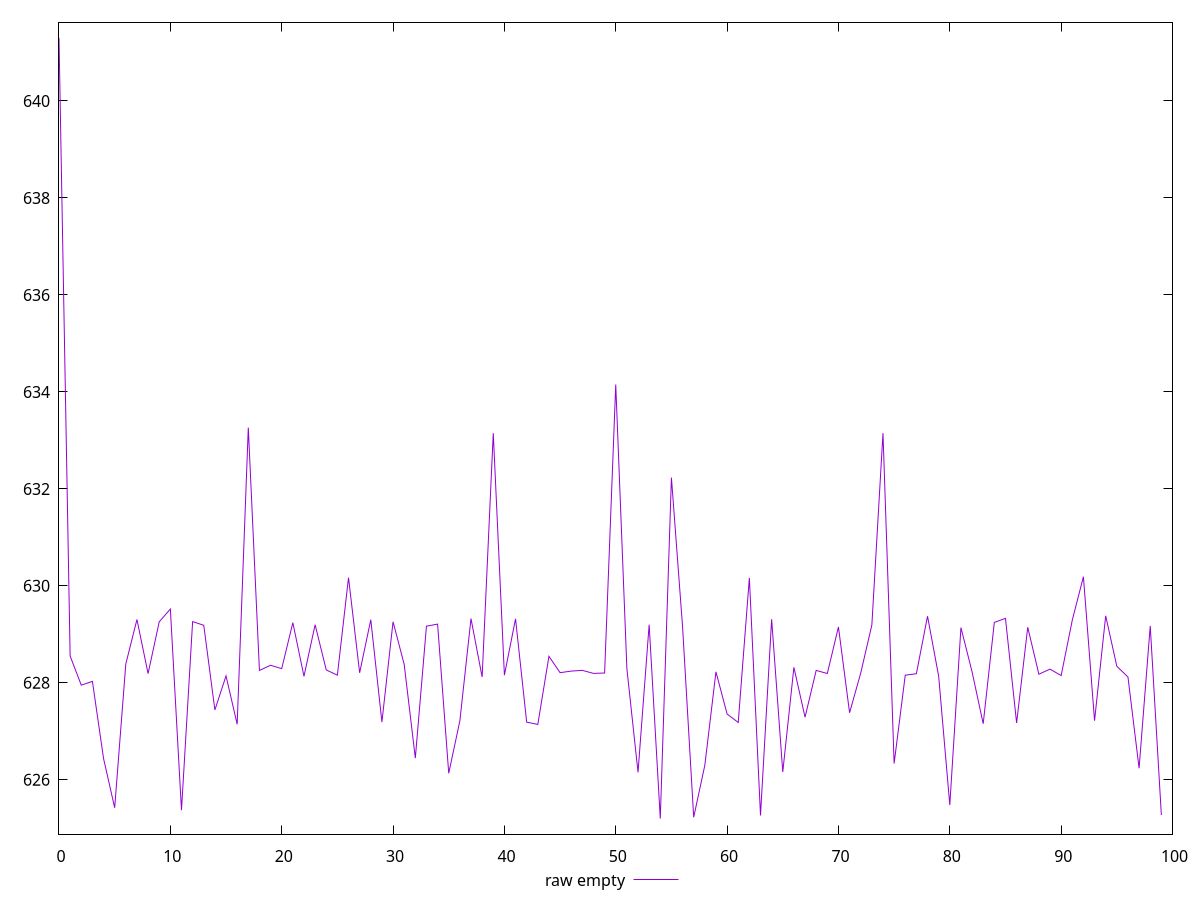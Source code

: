 $_rawEmpty <<EOF
641.299
628.5536
627.9531
628.03155
626.4419
625.4244
628.3901
629.30655
628.1909
629.25855
629.52245
625.37445
629.2634
629.1876
627.4408
628.14325
627.14625
633.26265
628.25595
628.3628
628.29305
629.24135
628.1354
629.19845
628.2664
628.15895
630.1678
628.2071
629.3021
627.19145
629.2594
628.38175
626.4481
629.1689
629.2114
626.136
627.2167
629.3252
628.12005
633.1492
628.15865
629.31955
627.19025
627.1431
628.54735
628.2101
628.2428
628.25795
628.1951
628.20325
634.15125
628.29425
626.155
629.1998
625.2028
632.23195
629.16035
625.2286
626.301
628.22725
627.3574
627.18315
630.1646
625.2665
629.31195
626.16195
628.3201
627.29145
628.257
628.19305
629.15225
627.38355
628.20215
629.19225
633.14935
626.33725
628.1581
628.1888
629.37455
628.13755
625.48095
629.13925
628.22745
627.157
629.2467
629.33005
627.17365
629.1464
628.1785
628.28325
628.1507
629.29315
630.18895
627.2202
629.38225
628.34245
628.12055
626.2393
629.1734
625.27485
EOF
set key outside below
set terminal pngcairo
set output "report_00005_2020-11-02T22-26-11.212Z/first-contentful-paint/empty//raw.png"
set yrange [624.8808760000001:641.620924]
plot $_rawEmpty title "raw empty" with line ,